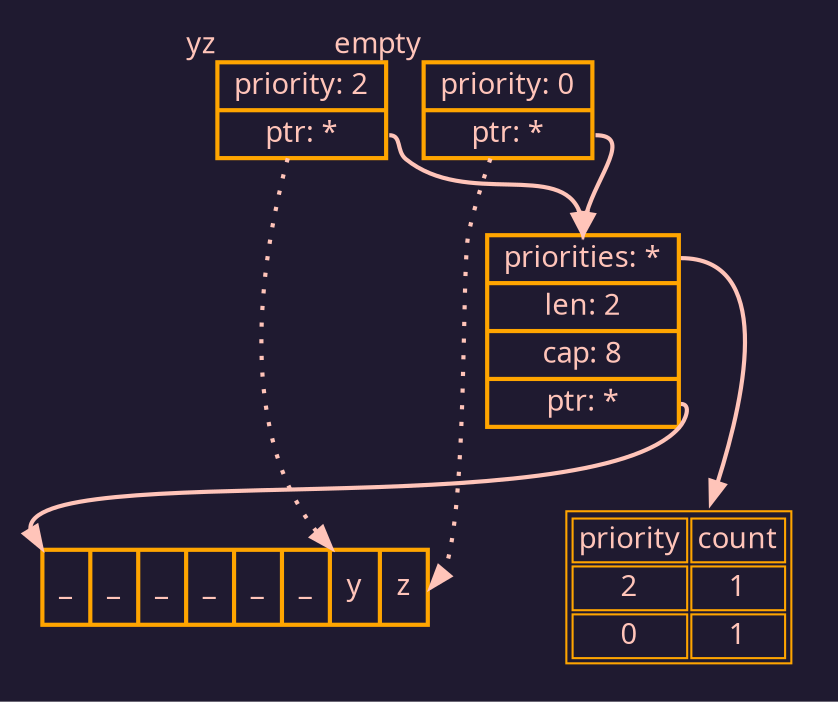 digraph structs {
    
    bgcolor = "#1f1a30";
    pad=0.2;

    node [
        shape = record;
        color = orange;
        fontcolor = "#ffc4b9";
        fontname = "sans-serif";
        style = "bold";
    ];


    edge [
        color = "#ffc4b9";
        style=bold;
    ];

    
    s3 [label = "{{priority: 2} | {<ptr> ptr: *}}"; xlabel="yz"];
    s3 -> buffer:y:nw [style = "dotted,bold";];
    s3:ptr:e -> cell:priorities:n;
    
    s4 [label = "{{priority: 0} | {<ptr> ptr: *}}"; xlabel="empty"];
    s4 -> buffer:z:e [style = "dotted,bold";];
    s4:ptr:e -> cell:priorities:n;
    
    cell [label = "{{<priorities> priorities: *}|{len: 2}|{cap: 8}|{<ptr> ptr: *}}";];
    cell:ptr:e -> buffer:start:nw;
    cell:priorities:e -> priorities;
    
    priorities [shape = none;label = <
        <table>
        <tr><td>priority</td><td>count</td></tr>
        <tr><td>2</td><td>1</td></tr>
        <tr><td>0</td><td>1</td></tr>
        </table>>;];
    buffer [label = "<start> _| _| _|<v> _|<w> _|<x> _|<y> y| <z> z";];
}